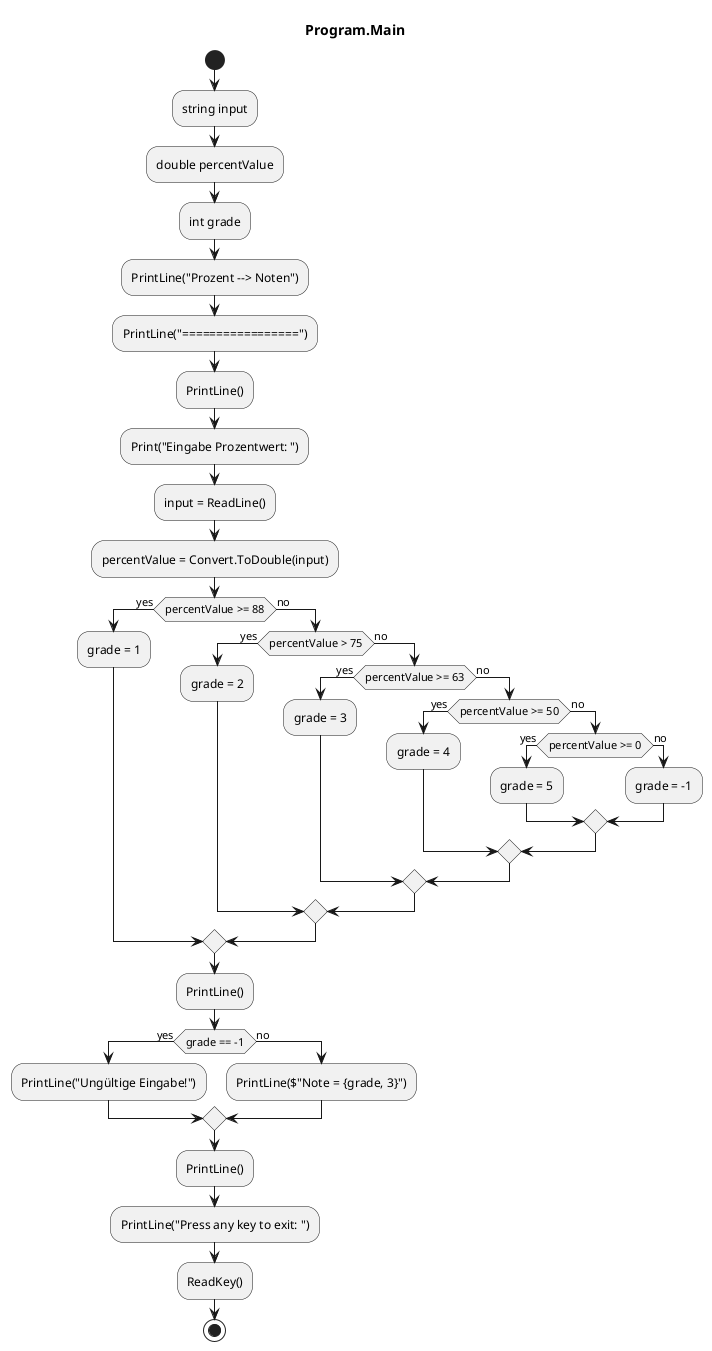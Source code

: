 @startuml Program.Main
title Program.Main
start
:string input;
:double percentValue;
:int grade;
:PrintLine("Prozent --> Noten");
:PrintLine("=================");
:PrintLine();
:Print("Eingabe Prozentwert: ");
:input = ReadLine();
:percentValue = Convert.ToDouble(input);
if (percentValue >= 88) then (yes)
    :grade = 1;
  else (no)
    if (percentValue > 75) then (yes)
        :grade = 2;
      else (no)
        if (percentValue >= 63) then (yes)
            :grade = 3;
          else (no)
            if (percentValue >= 50) then (yes)
                :grade = 4;
              else (no)
                if (percentValue >= 0) then (yes)
                    :grade = 5;
                  else (no)
                      :grade = -1;
                endif
            endif
        endif
    endif
endif
:PrintLine();
if (grade == -1) then (yes)
    :PrintLine("Ungültige Eingabe!");
  else (no)
      :PrintLine($"Note = {grade, 3}");
endif
:PrintLine();
:PrintLine("Press any key to exit: ");
:ReadKey();
stop
@enduml
